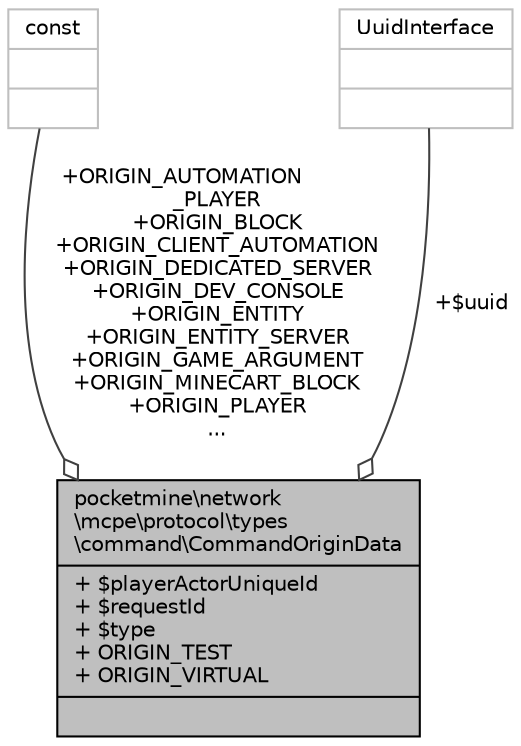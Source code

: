 digraph "pocketmine\network\mcpe\protocol\types\command\CommandOriginData"
{
 // INTERACTIVE_SVG=YES
 // LATEX_PDF_SIZE
  edge [fontname="Helvetica",fontsize="10",labelfontname="Helvetica",labelfontsize="10"];
  node [fontname="Helvetica",fontsize="10",shape=record];
  Node1 [label="{pocketmine\\network\l\\mcpe\\protocol\\types\l\\command\\CommandOriginData\n|+ $playerActorUniqueId\l+ $requestId\l+ $type\l+ ORIGIN_TEST\l+ ORIGIN_VIRTUAL\l|}",height=0.2,width=0.4,color="black", fillcolor="grey75", style="filled", fontcolor="black",tooltip=" "];
  Node2 -> Node1 [color="grey25",fontsize="10",style="solid",label=" +ORIGIN_AUTOMATION\l_PLAYER\n+ORIGIN_BLOCK\n+ORIGIN_CLIENT_AUTOMATION\n+ORIGIN_DEDICATED_SERVER\n+ORIGIN_DEV_CONSOLE\n+ORIGIN_ENTITY\n+ORIGIN_ENTITY_SERVER\n+ORIGIN_GAME_ARGUMENT\n+ORIGIN_MINECART_BLOCK\n+ORIGIN_PLAYER\n..." ,arrowhead="odiamond",fontname="Helvetica"];
  Node2 [label="{const\n||}",height=0.2,width=0.4,color="grey75", fillcolor="white", style="filled",tooltip=" "];
  Node3 -> Node1 [color="grey25",fontsize="10",style="solid",label=" +$uuid" ,arrowhead="odiamond",fontname="Helvetica"];
  Node3 [label="{UuidInterface\n||}",height=0.2,width=0.4,color="grey75", fillcolor="white", style="filled",tooltip=" "];
}
